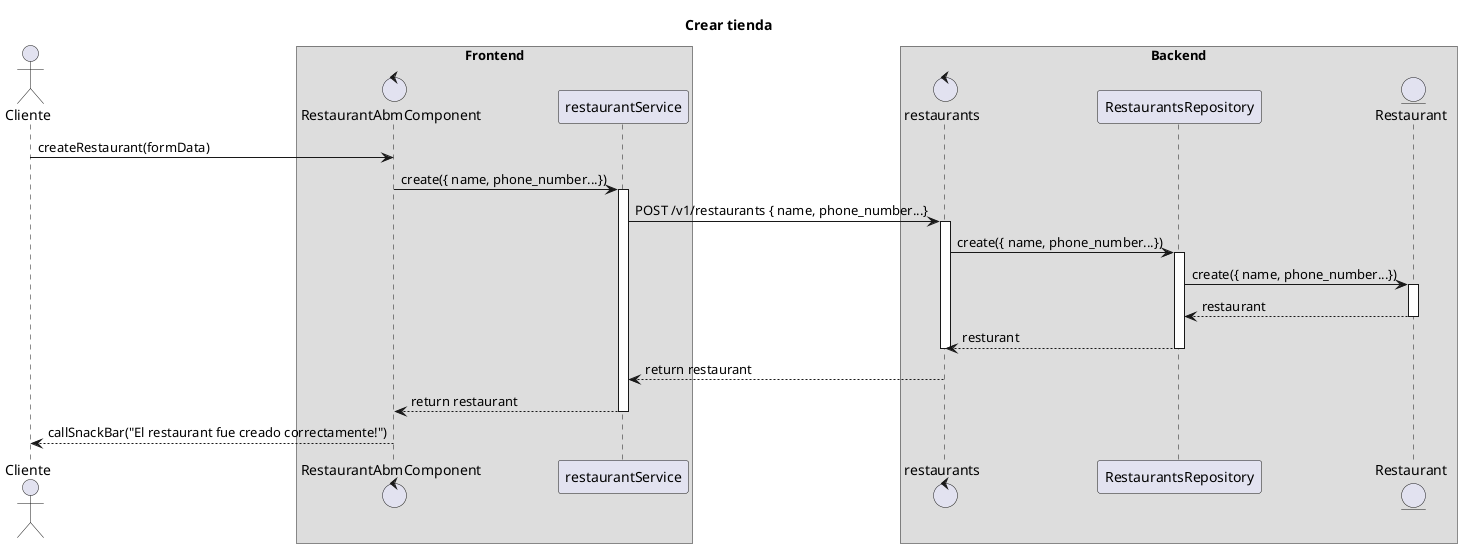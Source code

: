 @startuml
title Crear tienda
actor Cliente
box "Frontend"
control RestaurantAbmComponent

Cliente->RestaurantAbmComponent: createRestaurant(formData)
RestaurantAbmComponent->restaurantService:create({ name, phone_number...})
activate restaurantService
end box
box "Backend"
control restaurants
restaurantService->restaurants: POST /v1/restaurants { name, phone_number...}
activate restaurants
restaurants->RestaurantsRepository: create({ name, phone_number...})
activate RestaurantsRepository
entity Restaurant
RestaurantsRepository->Restaurant: create({ name, phone_number...})
activate Restaurant
Restaurant-->"RestaurantsRepository": restaurant
deactivate Restaurant
RestaurantsRepository-->restaurants: resturant
deactivate RestaurantsRepository
end box
deactivate restaurants
"restaurants"-->restaurantService: return restaurant
restaurantService-->RestaurantAbmComponent: return restaurant
deactivate restaurantService
RestaurantAbmComponent-->"Cliente": callSnackBar("El restaurant fue creado correctamente!")
@enduml